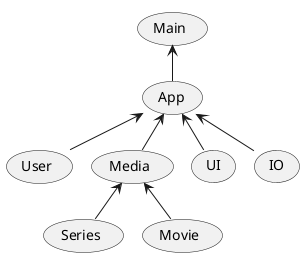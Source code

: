 @startuml
'https://plantuml.com/sequence-diagram
!pragma layout smetana

(Main) <-- (App)
(App) <-- (User)
(App) <-- (Media)
(App) <-- (UI)
(App) <-- (IO)
(Media) <-- (Series)
(Media) <-- (Movie)

@enduml